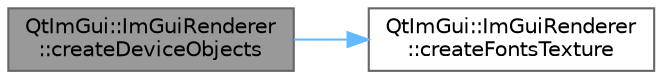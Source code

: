digraph "QtImGui::ImGuiRenderer::createDeviceObjects"
{
 // LATEX_PDF_SIZE
  bgcolor="transparent";
  edge [fontname=Helvetica,fontsize=10,labelfontname=Helvetica,labelfontsize=10];
  node [fontname=Helvetica,fontsize=10,shape=box,height=0.2,width=0.4];
  rankdir="LR";
  Node1 [id="Node000001",label="QtImGui::ImGuiRenderer\l::createDeviceObjects",height=0.2,width=0.4,color="gray40", fillcolor="grey60", style="filled", fontcolor="black",tooltip=" "];
  Node1 -> Node2 [id="edge1_Node000001_Node000002",color="steelblue1",style="solid",tooltip=" "];
  Node2 [id="Node000002",label="QtImGui::ImGuiRenderer\l::createFontsTexture",height=0.2,width=0.4,color="grey40", fillcolor="white", style="filled",URL="$class_qt_im_gui_1_1_im_gui_renderer.html#a406fc5768b08e3ec66a292cd5e47faac",tooltip=" "];
}
